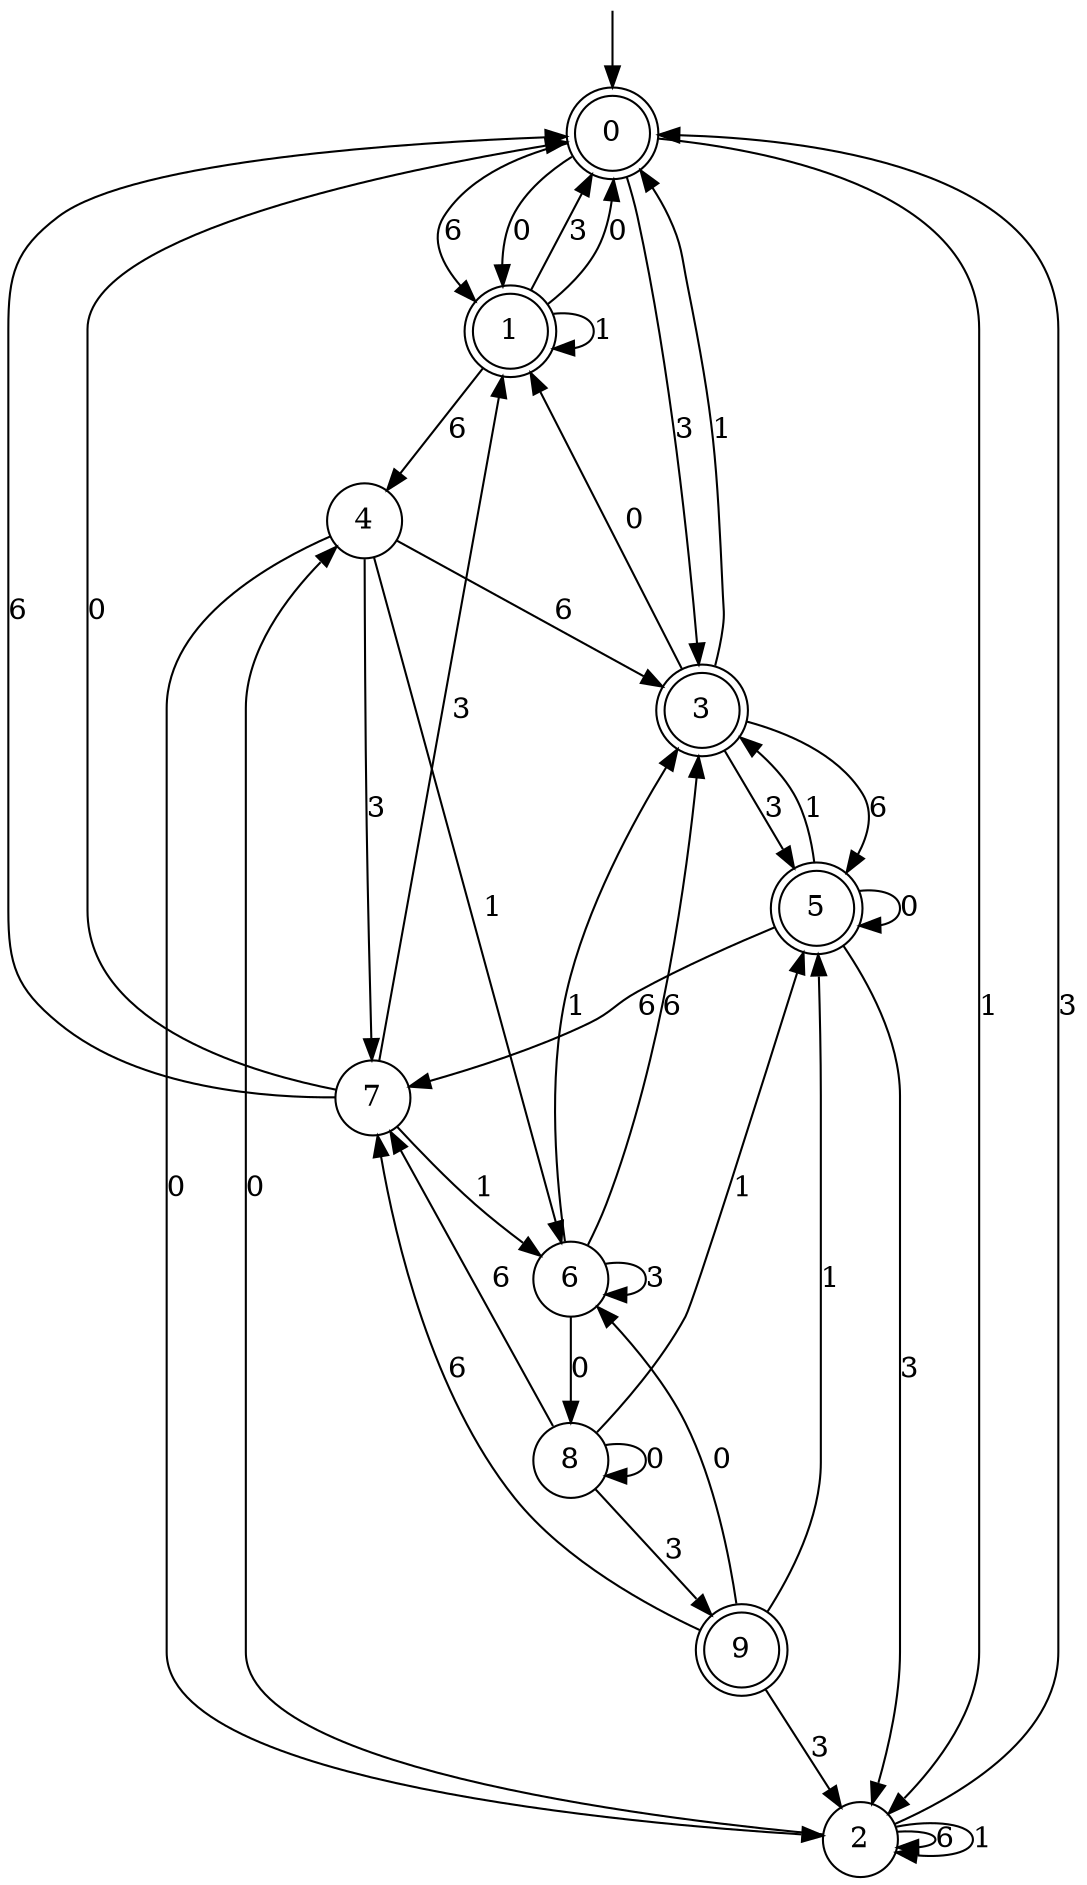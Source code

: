 digraph g {

	s0 [shape="doublecircle" label="0"];
	s1 [shape="doublecircle" label="1"];
	s2 [shape="circle" label="2"];
	s3 [shape="doublecircle" label="3"];
	s4 [shape="circle" label="4"];
	s5 [shape="doublecircle" label="5"];
	s6 [shape="circle" label="6"];
	s7 [shape="circle" label="7"];
	s8 [shape="circle" label="8"];
	s9 [shape="doublecircle" label="9"];
	s0 -> s1 [label="6"];
	s0 -> s2 [label="1"];
	s0 -> s3 [label="3"];
	s0 -> s1 [label="0"];
	s1 -> s4 [label="6"];
	s1 -> s1 [label="1"];
	s1 -> s0 [label="3"];
	s1 -> s0 [label="0"];
	s2 -> s2 [label="6"];
	s2 -> s2 [label="1"];
	s2 -> s0 [label="3"];
	s2 -> s4 [label="0"];
	s3 -> s5 [label="6"];
	s3 -> s0 [label="1"];
	s3 -> s5 [label="3"];
	s3 -> s1 [label="0"];
	s4 -> s3 [label="6"];
	s4 -> s6 [label="1"];
	s4 -> s7 [label="3"];
	s4 -> s2 [label="0"];
	s5 -> s7 [label="6"];
	s5 -> s3 [label="1"];
	s5 -> s2 [label="3"];
	s5 -> s5 [label="0"];
	s6 -> s3 [label="6"];
	s6 -> s3 [label="1"];
	s6 -> s6 [label="3"];
	s6 -> s8 [label="0"];
	s7 -> s0 [label="6"];
	s7 -> s6 [label="1"];
	s7 -> s1 [label="3"];
	s7 -> s0 [label="0"];
	s8 -> s7 [label="6"];
	s8 -> s5 [label="1"];
	s8 -> s9 [label="3"];
	s8 -> s8 [label="0"];
	s9 -> s7 [label="6"];
	s9 -> s5 [label="1"];
	s9 -> s2 [label="3"];
	s9 -> s6 [label="0"];

__start0 [label="" shape="none" width="0" height="0"];
__start0 -> s0;

}
